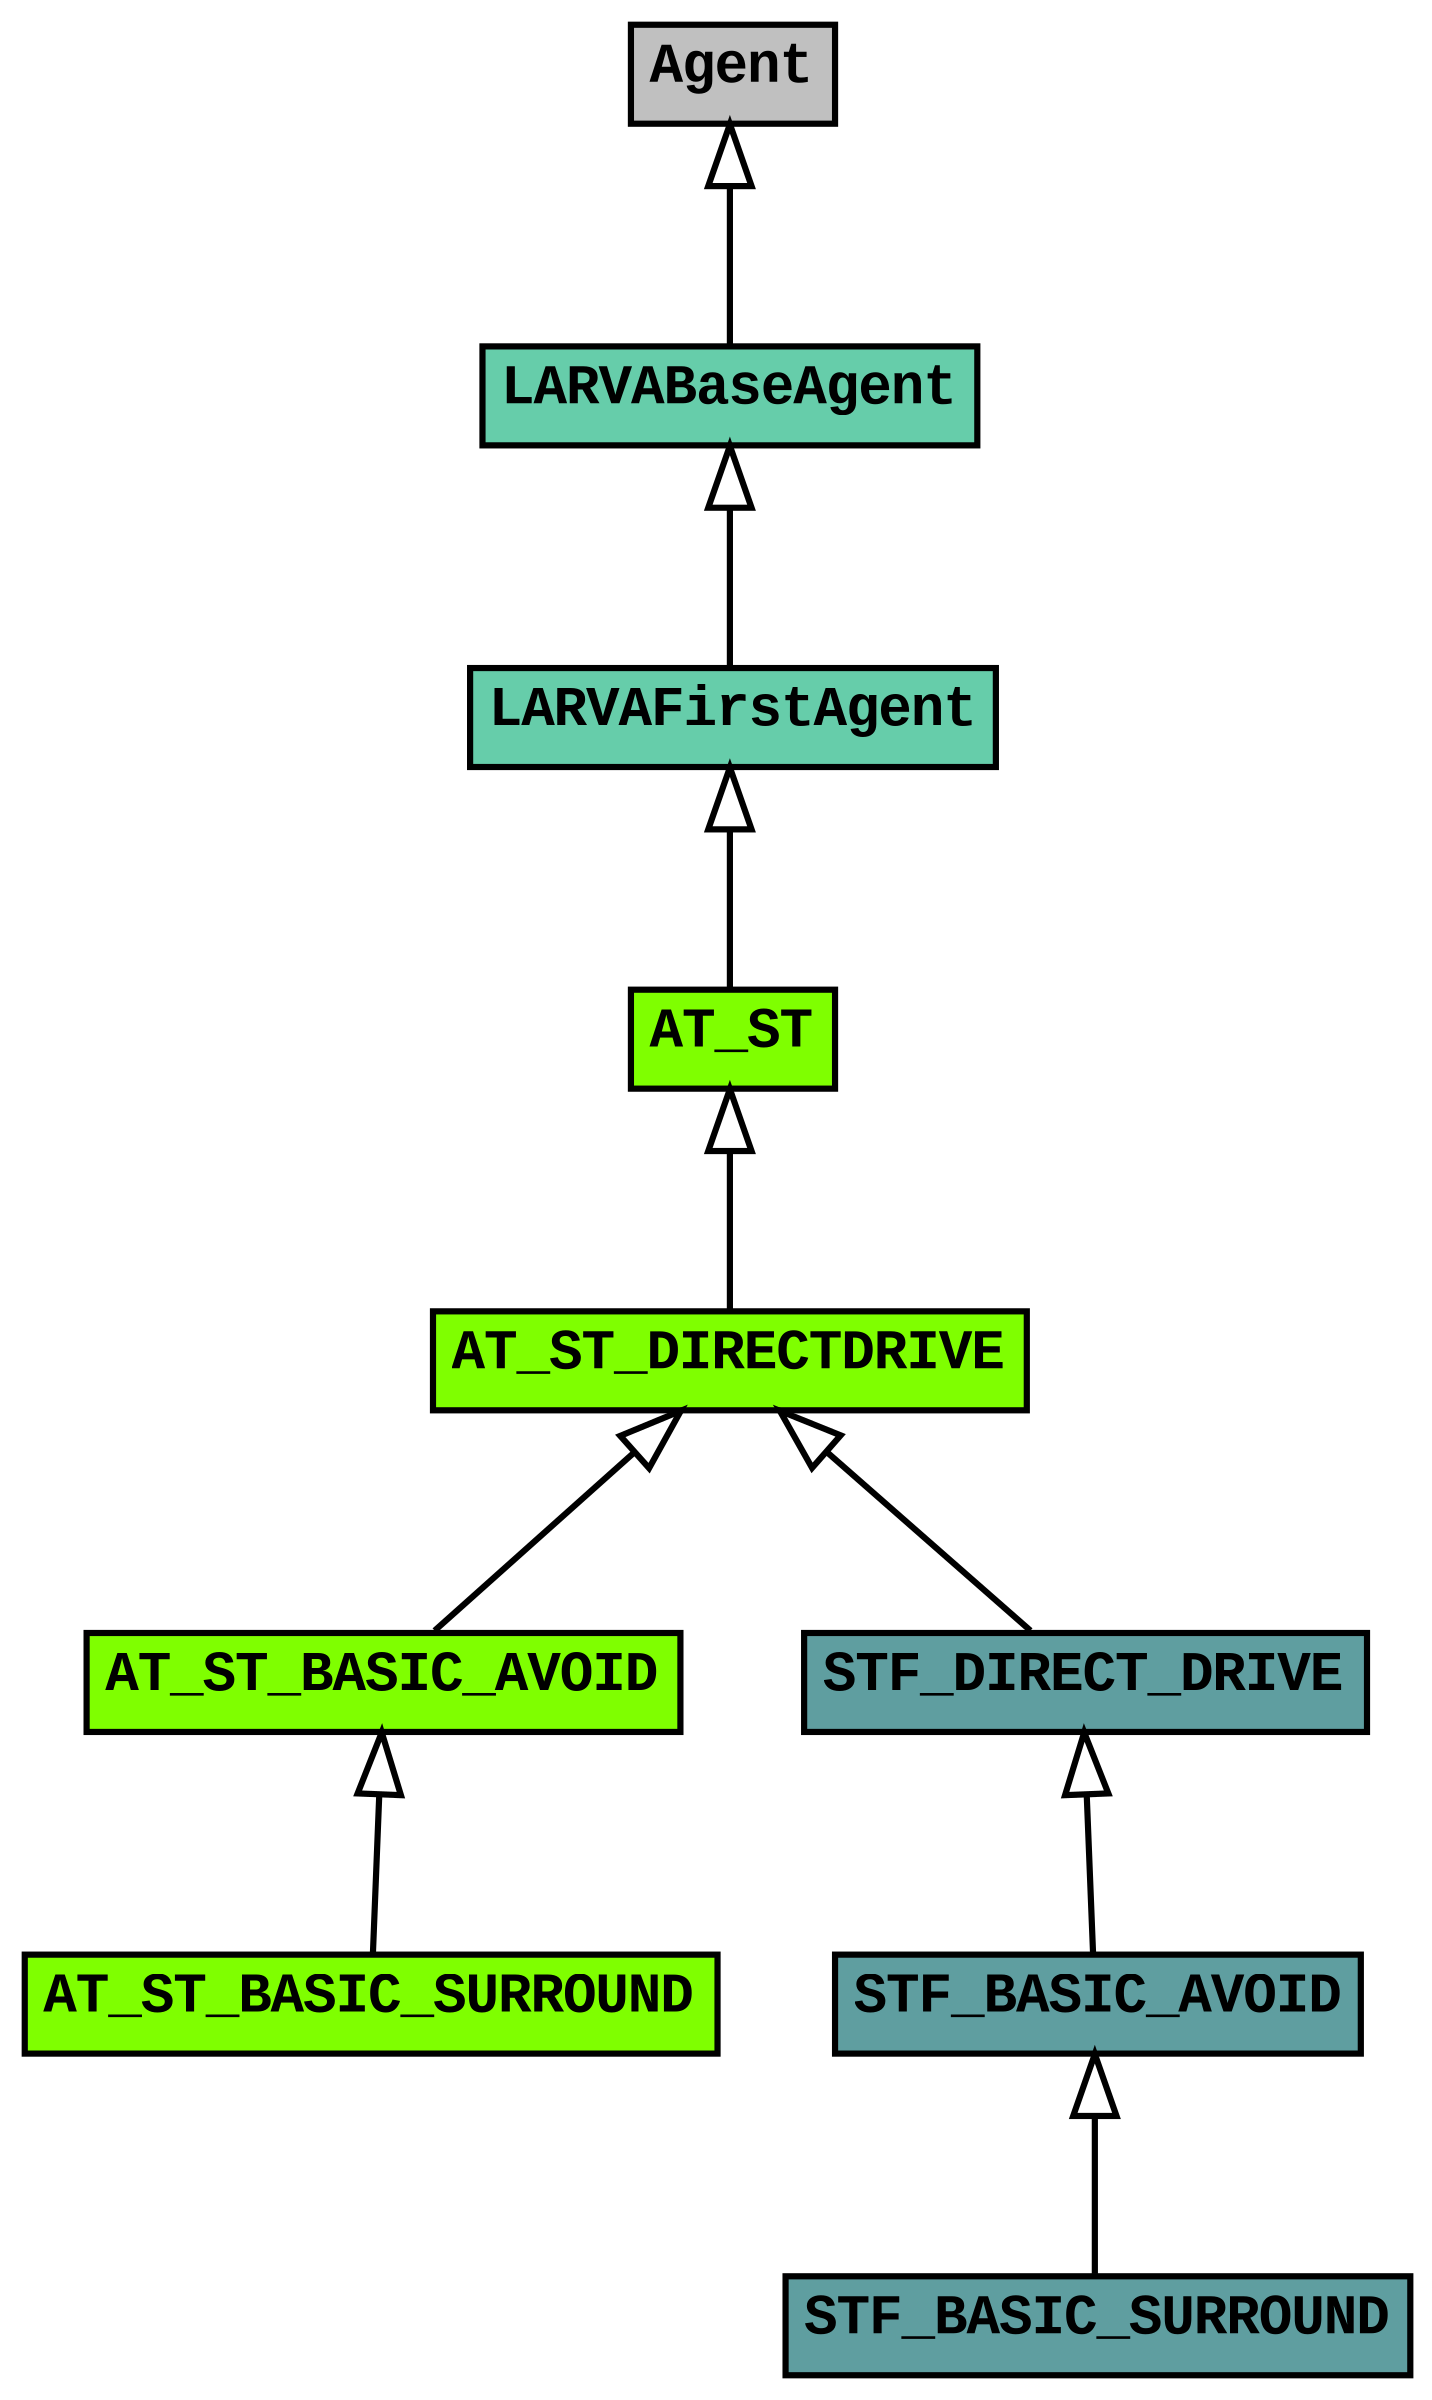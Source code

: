 digraph graphname {
     rankdir="BT"
dpi=600
 size="11,16!";
 margin=0;
AT_ST AT_ST [shape=plain, label=<<table border="0" cellborder="1" cellspacing="0"><tr><td bgcolor="Chartreuse"><FONT face="Courier New" POINT-SIZE="9"><b>AT_ST</b></FONT></td></tr>
</table>>]
AT_ST_BASIC_AVOID AT_ST_BASIC_AVOID [shape=plain, label=<<table border="0" cellborder="1" cellspacing="0"><tr><td bgcolor="Chartreuse"><FONT face="Courier New" POINT-SIZE="9"><b>AT_ST_BASIC_AVOID</b></FONT></td></tr>
</table>>]
AT_ST_BASIC_SURROUND AT_ST_BASIC_SURROUND [shape=plain, label=<<table border="0" cellborder="1" cellspacing="0"><tr><td bgcolor="Chartreuse"><FONT face="Courier New" POINT-SIZE="9"><b>AT_ST_BASIC_SURROUND</b></FONT></td></tr>
</table>>]
AT_ST_DIRECTDRIVE AT_ST_DIRECTDRIVE [shape=plain, label=<<table border="0" cellborder="1" cellspacing="0"><tr><td bgcolor="Chartreuse"><FONT face="Courier New" POINT-SIZE="9"><b>AT_ST_DIRECTDRIVE</b></FONT></td></tr>
</table>>]
STF_BASIC_AVOID STF_BASIC_AVOID [shape=plain, label=<<table border="0" cellborder="1" cellspacing="0"><tr><td bgcolor="CadetBlue"><FONT face="Courier New" POINT-SIZE="9"><b>STF_BASIC_AVOID</b></FONT></td></tr>
</table>>]
STF_BASIC_SURROUND STF_BASIC_SURROUND [shape=plain, label=<<table border="0" cellborder="1" cellspacing="0"><tr><td bgcolor="CadetBlue"><FONT face="Courier New" POINT-SIZE="9"><b>STF_BASIC_SURROUND</b></FONT></td></tr>
</table>>]
STF_DIRECT_DRIVE STF_DIRECT_DRIVE [shape=plain, label=<<table border="0" cellborder="1" cellspacing="0"><tr><td bgcolor="CadetBlue"><FONT face="Courier New" POINT-SIZE="9"><b>STF_DIRECT_DRIVE</b></FONT></td></tr>
</table>>]
LARVABaseAgent LARVABaseAgent [shape=plain, label=<<table border="0" cellborder="1" cellspacing="0"><tr><td bgcolor="MediumAquaMarine"><FONT face="Courier New" POINT-SIZE="9"><b>LARVABaseAgent</b></FONT></td></tr>
</table>>]
LARVAFirstAgent LARVAFirstAgent [shape=plain, label=<<table border="0" cellborder="1" cellspacing="0"><tr><td bgcolor="MediumAquaMarine"><FONT face="Courier New" POINT-SIZE="9"><b>LARVAFirstAgent</b></FONT></td></tr>
</table>>]
Agent Agent [shape=plain, label=<<table border="0" cellborder="1" cellspacing="0"><tr><td bgcolor="gray"><FONT face="Courier New" POINT-SIZE="9"><b>Agent</b></FONT></td></tr>
</table>>]
Agent Agent [shape=plain, label=<<table border="0" cellborder="1" cellspacing="0"><tr><td bgcolor="gray"><FONT face="Courier New" POINT-SIZE="9"><b>Agent</b></FONT></td></tr>
</table>>]
Agent Agent [shape=plain, label=<<table border="0" cellborder="1" cellspacing="0"><tr><td bgcolor="gray"><FONT face="Courier New" POINT-SIZE="9"><b>Agent</b></FONT></td></tr>
</table>>]
AT_ST -> LARVAFirstAgent [arrowhead=onormal, penwidth=1, color=black]
AT_ST_BASIC_AVOID -> AT_ST_DIRECTDRIVE [arrowhead=onormal, penwidth=1, color=black]
STF_DIRECT_DRIVE -> AT_ST_DIRECTDRIVE [arrowhead=onormal, penwidth=1, color=black]
AT_ST_BASIC_SURROUND -> AT_ST_BASIC_AVOID [arrowhead=onormal, penwidth=1, color=black]
LARVAFirstAgent -> LARVABaseAgent [arrowhead=onormal, penwidth=1, color=black]
AT_ST_DIRECTDRIVE -> AT_ST [arrowhead=onormal, penwidth=1, color=black]
LARVABaseAgent -> Agent [arrowhead=onormal, penwidth=1, color=black]
STF_BASIC_AVOID -> STF_DIRECT_DRIVE [arrowhead=onormal, penwidth=1, color=black]
STF_BASIC_SURROUND -> STF_BASIC_AVOID [arrowhead=onormal, penwidth=1, color=black]
}
